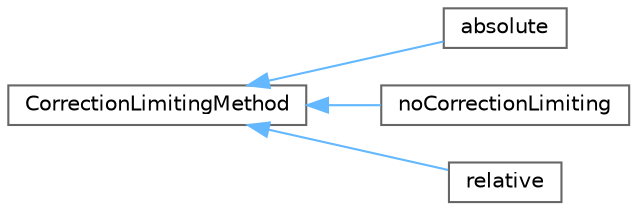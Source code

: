 digraph "Graphical Class Hierarchy"
{
 // LATEX_PDF_SIZE
  bgcolor="transparent";
  edge [fontname=Helvetica,fontsize=10,labelfontname=Helvetica,labelfontsize=10];
  node [fontname=Helvetica,fontsize=10,shape=box,height=0.2,width=0.4];
  rankdir="LR";
  Node0 [id="Node000000",label="CorrectionLimitingMethod",height=0.2,width=0.4,color="grey40", fillcolor="white", style="filled",URL="$classFoam_1_1CorrectionLimitingMethod.html",tooltip="Base class for correction limiting methods."];
  Node0 -> Node1 [id="edge4453_Node000000_Node000001",dir="back",color="steelblue1",style="solid",tooltip=" "];
  Node1 [id="Node000001",label="absolute",height=0.2,width=0.4,color="grey40", fillcolor="white", style="filled",URL="$classFoam_1_1CorrectionLimitingMethods_1_1absolute.html",tooltip="Correction limiting method based on the absolute particle velocity."];
  Node0 -> Node2 [id="edge4454_Node000000_Node000002",dir="back",color="steelblue1",style="solid",tooltip=" "];
  Node2 [id="Node000002",label="noCorrectionLimiting",height=0.2,width=0.4,color="grey40", fillcolor="white", style="filled",URL="$classFoam_1_1CorrectionLimitingMethods_1_1noCorrectionLimiting.html",tooltip="Place holder for the 'none' option."];
  Node0 -> Node3 [id="edge4455_Node000000_Node000003",dir="back",color="steelblue1",style="solid",tooltip=" "];
  Node3 [id="Node000003",label="relative",height=0.2,width=0.4,color="grey40", fillcolor="white", style="filled",URL="$classFoam_1_1CorrectionLimitingMethods_1_1relative.html",tooltip="Correction limiting method based on the relative particle velocity."];
}
